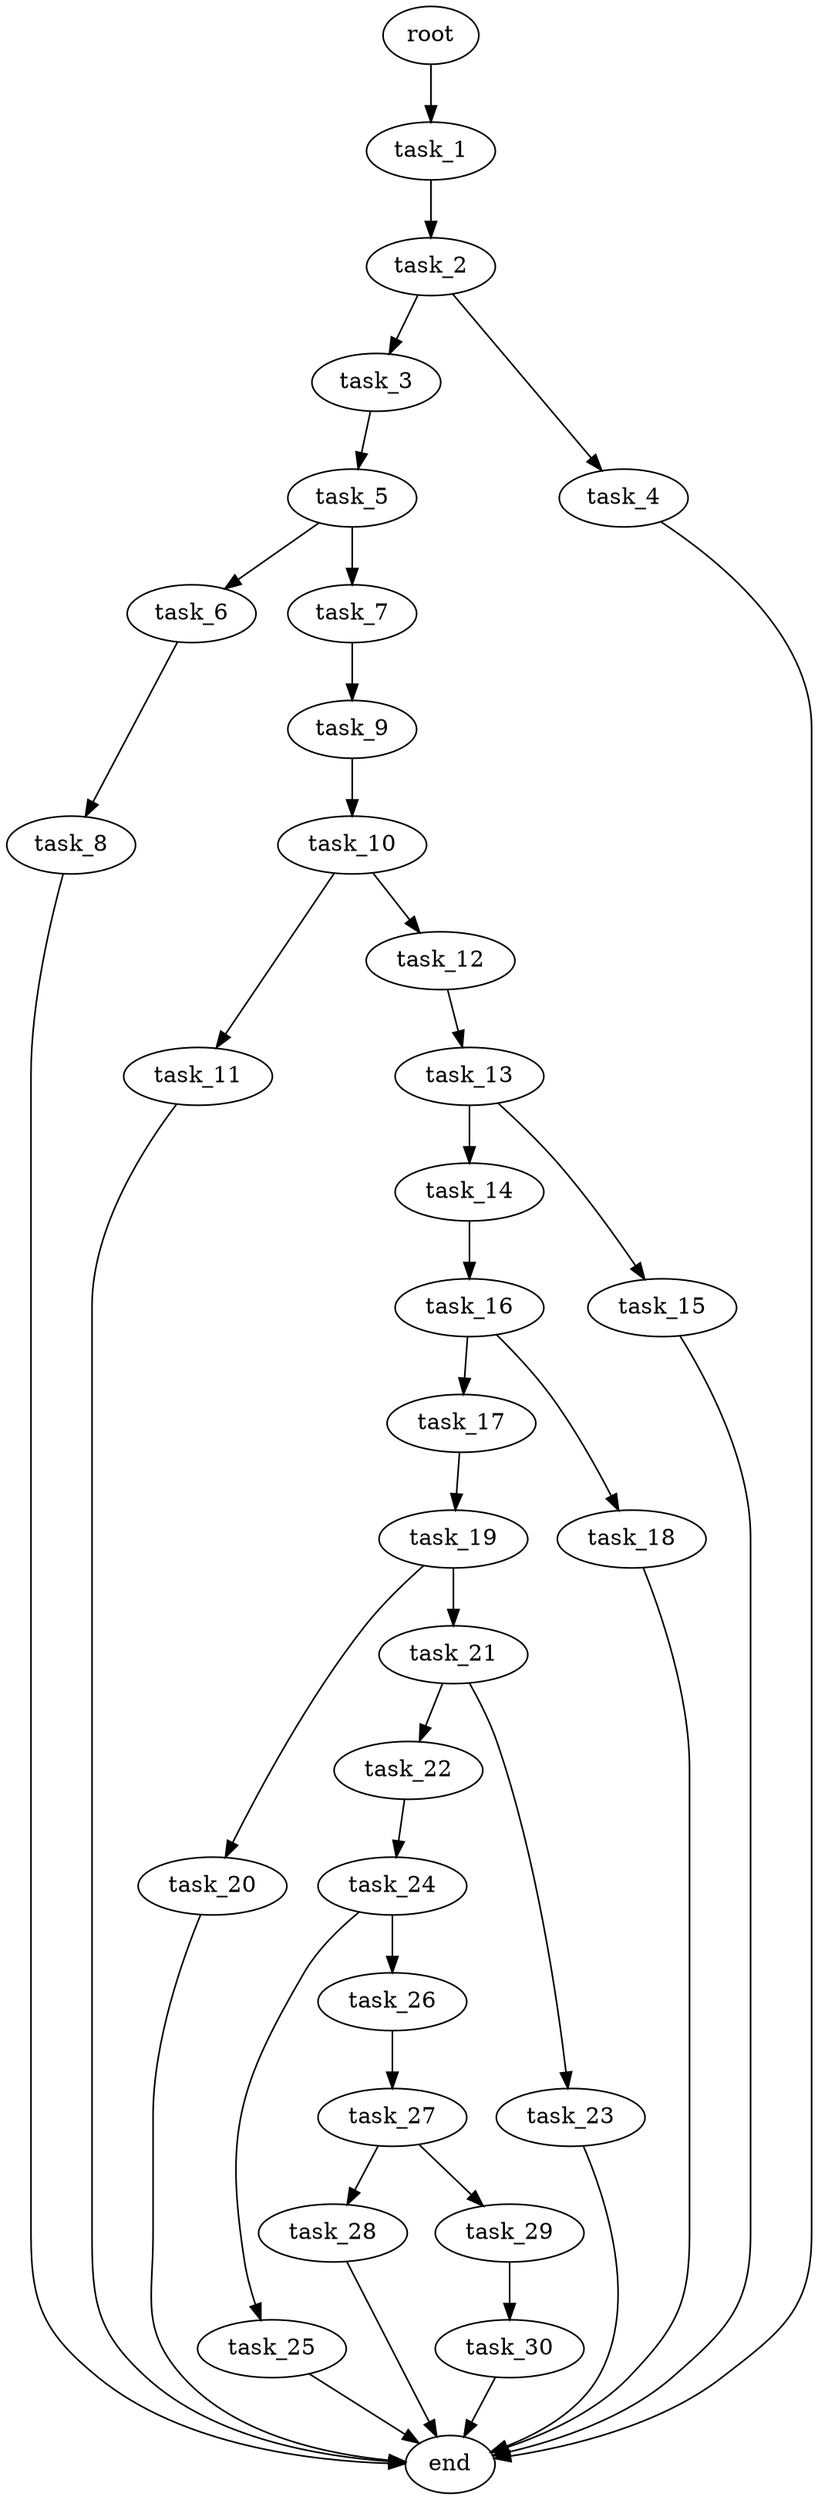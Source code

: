 digraph G {
  root [size="0.000000e+00"];
  task_1 [size="9.039382e+10"];
  task_2 [size="5.456357e+10"];
  task_3 [size="8.346116e+10"];
  task_4 [size="5.825513e+10"];
  task_5 [size="1.481790e+10"];
  task_6 [size="1.275328e+10"];
  task_7 [size="3.083275e+10"];
  task_8 [size="8.989916e+10"];
  task_9 [size="7.961427e+10"];
  task_10 [size="8.607165e+10"];
  task_11 [size="8.989347e+10"];
  task_12 [size="2.101555e+10"];
  task_13 [size="2.496048e+10"];
  task_14 [size="1.028833e+10"];
  task_15 [size="7.801382e+10"];
  task_16 [size="8.841463e+10"];
  task_17 [size="4.064368e+10"];
  task_18 [size="6.206994e+10"];
  task_19 [size="1.546379e+10"];
  task_20 [size="9.298880e+10"];
  task_21 [size="8.646192e+10"];
  task_22 [size="9.762084e+10"];
  task_23 [size="8.107906e+10"];
  task_24 [size="8.814281e+10"];
  task_25 [size="2.488388e+09"];
  task_26 [size="7.365908e+10"];
  task_27 [size="3.322522e+10"];
  task_28 [size="9.308228e+10"];
  task_29 [size="8.022549e+10"];
  task_30 [size="8.640776e+10"];
  end [size="0.000000e+00"];

  root -> task_1 [size="1.000000e-12"];
  task_1 -> task_2 [size="5.456357e+08"];
  task_2 -> task_3 [size="8.346116e+08"];
  task_2 -> task_4 [size="5.825513e+08"];
  task_3 -> task_5 [size="1.481790e+08"];
  task_4 -> end [size="1.000000e-12"];
  task_5 -> task_6 [size="1.275328e+08"];
  task_5 -> task_7 [size="3.083275e+08"];
  task_6 -> task_8 [size="8.989916e+08"];
  task_7 -> task_9 [size="7.961427e+08"];
  task_8 -> end [size="1.000000e-12"];
  task_9 -> task_10 [size="8.607165e+08"];
  task_10 -> task_11 [size="8.989347e+08"];
  task_10 -> task_12 [size="2.101555e+08"];
  task_11 -> end [size="1.000000e-12"];
  task_12 -> task_13 [size="2.496048e+08"];
  task_13 -> task_14 [size="1.028833e+08"];
  task_13 -> task_15 [size="7.801382e+08"];
  task_14 -> task_16 [size="8.841463e+08"];
  task_15 -> end [size="1.000000e-12"];
  task_16 -> task_17 [size="4.064368e+08"];
  task_16 -> task_18 [size="6.206994e+08"];
  task_17 -> task_19 [size="1.546379e+08"];
  task_18 -> end [size="1.000000e-12"];
  task_19 -> task_20 [size="9.298880e+08"];
  task_19 -> task_21 [size="8.646192e+08"];
  task_20 -> end [size="1.000000e-12"];
  task_21 -> task_22 [size="9.762084e+08"];
  task_21 -> task_23 [size="8.107906e+08"];
  task_22 -> task_24 [size="8.814281e+08"];
  task_23 -> end [size="1.000000e-12"];
  task_24 -> task_25 [size="2.488388e+07"];
  task_24 -> task_26 [size="7.365908e+08"];
  task_25 -> end [size="1.000000e-12"];
  task_26 -> task_27 [size="3.322522e+08"];
  task_27 -> task_28 [size="9.308228e+08"];
  task_27 -> task_29 [size="8.022549e+08"];
  task_28 -> end [size="1.000000e-12"];
  task_29 -> task_30 [size="8.640776e+08"];
  task_30 -> end [size="1.000000e-12"];
}

